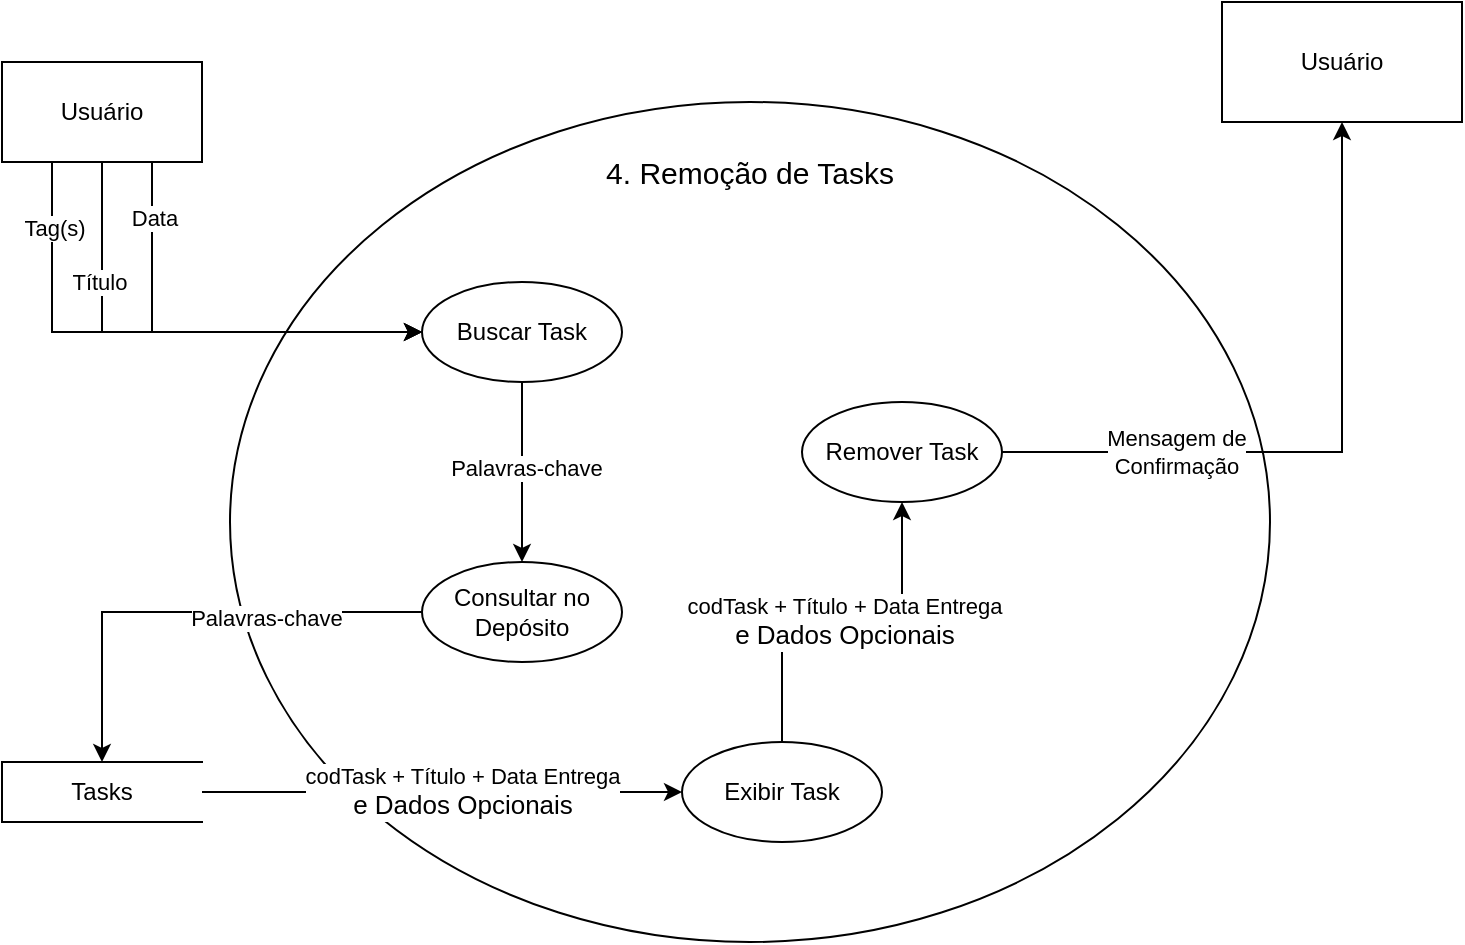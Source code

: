 <mxfile version="21.6.8" type="device">
  <diagram name="Página-1" id="ZOs2dmh3QNxUm6-tBIb0">
    <mxGraphModel dx="1036" dy="655" grid="1" gridSize="10" guides="1" tooltips="1" connect="1" arrows="1" fold="1" page="1" pageScale="1" pageWidth="827" pageHeight="1169" math="0" shadow="0">
      <root>
        <mxCell id="0" />
        <mxCell id="1" parent="0" />
        <mxCell id="r59xEY66x3O-hmm3xWtb-1" value="" style="shape=ellipse;html=1;dashed=0;whiteSpace=wrap;perimeter=ellipsePerimeter;" vertex="1" parent="1">
          <mxGeometry x="154" y="140" width="520" height="420" as="geometry" />
        </mxCell>
        <mxCell id="r59xEY66x3O-hmm3xWtb-22" style="edgeStyle=orthogonalEdgeStyle;rounded=0;orthogonalLoop=1;jettySize=auto;html=1;exitX=1;exitY=0.5;exitDx=0;exitDy=0;entryX=0;entryY=0.5;entryDx=0;entryDy=0;" edge="1" parent="1" source="r59xEY66x3O-hmm3xWtb-2" target="r59xEY66x3O-hmm3xWtb-21">
          <mxGeometry relative="1" as="geometry" />
        </mxCell>
        <mxCell id="r59xEY66x3O-hmm3xWtb-23" value="codTask + Título + Data Entrega&lt;br style=&quot;font-size: 13px;&quot;&gt;&lt;span style=&quot;font-size: 13px;&quot;&gt;e Dados Opcionais&lt;/span&gt;" style="edgeLabel;html=1;align=center;verticalAlign=middle;resizable=0;points=[];" vertex="1" connectable="0" parent="r59xEY66x3O-hmm3xWtb-22">
          <mxGeometry x="0.214" y="-3" relative="1" as="geometry">
            <mxPoint x="-16" y="-3" as="offset" />
          </mxGeometry>
        </mxCell>
        <mxCell id="r59xEY66x3O-hmm3xWtb-2" value="Tasks" style="html=1;dashed=0;whiteSpace=wrap;shape=partialRectangle;right=0;" vertex="1" parent="1">
          <mxGeometry x="40" y="470" width="100" height="30" as="geometry" />
        </mxCell>
        <mxCell id="r59xEY66x3O-hmm3xWtb-7" style="edgeStyle=orthogonalEdgeStyle;rounded=0;orthogonalLoop=1;jettySize=auto;html=1;exitX=0.5;exitY=1;exitDx=0;exitDy=0;entryX=0;entryY=0.5;entryDx=0;entryDy=0;" edge="1" parent="1" source="r59xEY66x3O-hmm3xWtb-3" target="r59xEY66x3O-hmm3xWtb-6">
          <mxGeometry relative="1" as="geometry" />
        </mxCell>
        <mxCell id="r59xEY66x3O-hmm3xWtb-8" value="Título&amp;nbsp;" style="edgeLabel;html=1;align=center;verticalAlign=middle;resizable=0;points=[];" vertex="1" connectable="0" parent="r59xEY66x3O-hmm3xWtb-7">
          <mxGeometry x="-0.142" y="-1" relative="1" as="geometry">
            <mxPoint x="-20" y="-26" as="offset" />
          </mxGeometry>
        </mxCell>
        <mxCell id="r59xEY66x3O-hmm3xWtb-11" style="edgeStyle=orthogonalEdgeStyle;rounded=0;orthogonalLoop=1;jettySize=auto;html=1;exitX=0.25;exitY=1;exitDx=0;exitDy=0;entryX=0;entryY=0.5;entryDx=0;entryDy=0;" edge="1" parent="1" source="r59xEY66x3O-hmm3xWtb-3" target="r59xEY66x3O-hmm3xWtb-6">
          <mxGeometry relative="1" as="geometry">
            <Array as="points">
              <mxPoint x="65" y="255" />
            </Array>
          </mxGeometry>
        </mxCell>
        <mxCell id="r59xEY66x3O-hmm3xWtb-14" value="Tag(s)" style="edgeLabel;html=1;align=center;verticalAlign=middle;resizable=0;points=[];" vertex="1" connectable="0" parent="r59xEY66x3O-hmm3xWtb-11">
          <mxGeometry x="-0.757" y="1" relative="1" as="geometry">
            <mxPoint as="offset" />
          </mxGeometry>
        </mxCell>
        <mxCell id="r59xEY66x3O-hmm3xWtb-33" style="edgeStyle=orthogonalEdgeStyle;rounded=0;orthogonalLoop=1;jettySize=auto;html=1;exitX=0.75;exitY=1;exitDx=0;exitDy=0;entryX=0;entryY=0.5;entryDx=0;entryDy=0;" edge="1" parent="1" source="r59xEY66x3O-hmm3xWtb-3" target="r59xEY66x3O-hmm3xWtb-6">
          <mxGeometry relative="1" as="geometry" />
        </mxCell>
        <mxCell id="r59xEY66x3O-hmm3xWtb-34" value="Data" style="edgeLabel;html=1;align=center;verticalAlign=middle;resizable=0;points=[];" vertex="1" connectable="0" parent="r59xEY66x3O-hmm3xWtb-33">
          <mxGeometry x="-0.746" y="1" relative="1" as="geometry">
            <mxPoint as="offset" />
          </mxGeometry>
        </mxCell>
        <mxCell id="r59xEY66x3O-hmm3xWtb-3" value="Usuário" style="html=1;dashed=0;whiteSpace=wrap;" vertex="1" parent="1">
          <mxGeometry x="40" y="120" width="100" height="50" as="geometry" />
        </mxCell>
        <mxCell id="r59xEY66x3O-hmm3xWtb-4" value="&lt;font style=&quot;font-size: 15px;&quot;&gt;4. Remoção de Tasks&lt;/font&gt;" style="text;html=1;strokeColor=none;fillColor=none;align=center;verticalAlign=middle;whiteSpace=wrap;rounded=0;" vertex="1" parent="1">
          <mxGeometry x="332" y="160" width="164" height="30" as="geometry" />
        </mxCell>
        <mxCell id="r59xEY66x3O-hmm3xWtb-16" value="" style="edgeStyle=orthogonalEdgeStyle;rounded=0;orthogonalLoop=1;jettySize=auto;html=1;entryX=0.5;entryY=0;entryDx=0;entryDy=0;" edge="1" parent="1" source="r59xEY66x3O-hmm3xWtb-6" target="r59xEY66x3O-hmm3xWtb-17">
          <mxGeometry relative="1" as="geometry">
            <mxPoint x="300" y="360" as="targetPoint" />
          </mxGeometry>
        </mxCell>
        <mxCell id="r59xEY66x3O-hmm3xWtb-19" value="Palavras-chave" style="edgeLabel;html=1;align=center;verticalAlign=middle;resizable=0;points=[];" vertex="1" connectable="0" parent="r59xEY66x3O-hmm3xWtb-16">
          <mxGeometry x="-0.049" y="2" relative="1" as="geometry">
            <mxPoint as="offset" />
          </mxGeometry>
        </mxCell>
        <mxCell id="r59xEY66x3O-hmm3xWtb-6" value="Buscar Task" style="shape=ellipse;html=1;dashed=0;whiteSpace=wrap;perimeter=ellipsePerimeter;" vertex="1" parent="1">
          <mxGeometry x="250" y="230" width="100" height="50" as="geometry" />
        </mxCell>
        <mxCell id="r59xEY66x3O-hmm3xWtb-18" style="edgeStyle=orthogonalEdgeStyle;rounded=0;orthogonalLoop=1;jettySize=auto;html=1;exitX=0;exitY=0.5;exitDx=0;exitDy=0;entryX=0.5;entryY=0;entryDx=0;entryDy=0;" edge="1" parent="1" source="r59xEY66x3O-hmm3xWtb-17" target="r59xEY66x3O-hmm3xWtb-2">
          <mxGeometry relative="1" as="geometry" />
        </mxCell>
        <mxCell id="r59xEY66x3O-hmm3xWtb-20" value="Palavras-chave" style="edgeLabel;html=1;align=center;verticalAlign=middle;resizable=0;points=[];" vertex="1" connectable="0" parent="r59xEY66x3O-hmm3xWtb-18">
          <mxGeometry x="-0.331" y="3" relative="1" as="geometry">
            <mxPoint as="offset" />
          </mxGeometry>
        </mxCell>
        <mxCell id="r59xEY66x3O-hmm3xWtb-17" value="Consultar no Depósito" style="shape=ellipse;html=1;dashed=0;whiteSpace=wrap;perimeter=ellipsePerimeter;" vertex="1" parent="1">
          <mxGeometry x="250" y="370" width="100" height="50" as="geometry" />
        </mxCell>
        <mxCell id="r59xEY66x3O-hmm3xWtb-25" value="" style="edgeStyle=orthogonalEdgeStyle;rounded=0;orthogonalLoop=1;jettySize=auto;html=1;" edge="1" parent="1" source="r59xEY66x3O-hmm3xWtb-21" target="r59xEY66x3O-hmm3xWtb-24">
          <mxGeometry relative="1" as="geometry" />
        </mxCell>
        <mxCell id="r59xEY66x3O-hmm3xWtb-26" value="codTask + Título + Data Entrega&lt;br style=&quot;font-size: 13px;&quot;&gt;&lt;span style=&quot;font-size: 13px;&quot;&gt;e Dados Opcionais&lt;/span&gt;" style="edgeLabel;html=1;align=center;verticalAlign=middle;resizable=0;points=[];" vertex="1" connectable="0" parent="r59xEY66x3O-hmm3xWtb-25">
          <mxGeometry x="0.049" y="-4" relative="1" as="geometry">
            <mxPoint x="-4" y="-4" as="offset" />
          </mxGeometry>
        </mxCell>
        <mxCell id="r59xEY66x3O-hmm3xWtb-21" value="Exibir Task" style="shape=ellipse;html=1;dashed=0;whiteSpace=wrap;perimeter=ellipsePerimeter;" vertex="1" parent="1">
          <mxGeometry x="380" y="460" width="100" height="50" as="geometry" />
        </mxCell>
        <mxCell id="r59xEY66x3O-hmm3xWtb-29" value="" style="edgeStyle=orthogonalEdgeStyle;rounded=0;orthogonalLoop=1;jettySize=auto;html=1;" edge="1" parent="1" source="r59xEY66x3O-hmm3xWtb-24" target="r59xEY66x3O-hmm3xWtb-28">
          <mxGeometry relative="1" as="geometry" />
        </mxCell>
        <mxCell id="r59xEY66x3O-hmm3xWtb-30" value="Mensagem de&lt;br&gt;Confirmação" style="edgeLabel;html=1;align=center;verticalAlign=middle;resizable=0;points=[];" vertex="1" connectable="0" parent="r59xEY66x3O-hmm3xWtb-29">
          <mxGeometry x="-0.484" y="-4" relative="1" as="geometry">
            <mxPoint y="-4" as="offset" />
          </mxGeometry>
        </mxCell>
        <mxCell id="r59xEY66x3O-hmm3xWtb-24" value="Remover Task" style="shape=ellipse;html=1;dashed=0;whiteSpace=wrap;perimeter=ellipsePerimeter;" vertex="1" parent="1">
          <mxGeometry x="440" y="290" width="100" height="50" as="geometry" />
        </mxCell>
        <mxCell id="r59xEY66x3O-hmm3xWtb-28" value="Usuário" style="whiteSpace=wrap;html=1;dashed=0;" vertex="1" parent="1">
          <mxGeometry x="650" y="90" width="120" height="60" as="geometry" />
        </mxCell>
      </root>
    </mxGraphModel>
  </diagram>
</mxfile>
